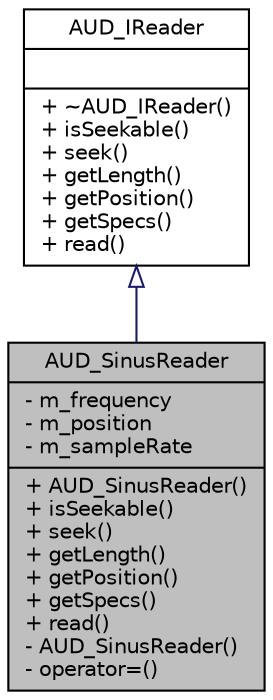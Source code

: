 digraph G
{
  edge [fontname="Helvetica",fontsize="10",labelfontname="Helvetica",labelfontsize="10"];
  node [fontname="Helvetica",fontsize="10",shape=record];
  Node1 [label="{AUD_SinusReader\n|- m_frequency\l- m_position\l- m_sampleRate\l|+ AUD_SinusReader()\l+ isSeekable()\l+ seek()\l+ getLength()\l+ getPosition()\l+ getSpecs()\l+ read()\l- AUD_SinusReader()\l- operator=()\l}",height=0.2,width=0.4,color="black", fillcolor="grey75", style="filled" fontcolor="black"];
  Node2 -> Node1 [dir=back,color="midnightblue",fontsize="10",style="solid",arrowtail="empty",fontname="Helvetica"];
  Node2 [label="{AUD_IReader\n||+ ~AUD_IReader()\l+ isSeekable()\l+ seek()\l+ getLength()\l+ getPosition()\l+ getSpecs()\l+ read()\l}",height=0.2,width=0.4,color="black", fillcolor="white", style="filled",URL="$db/d2b/classAUD__IReader.html"];
}
